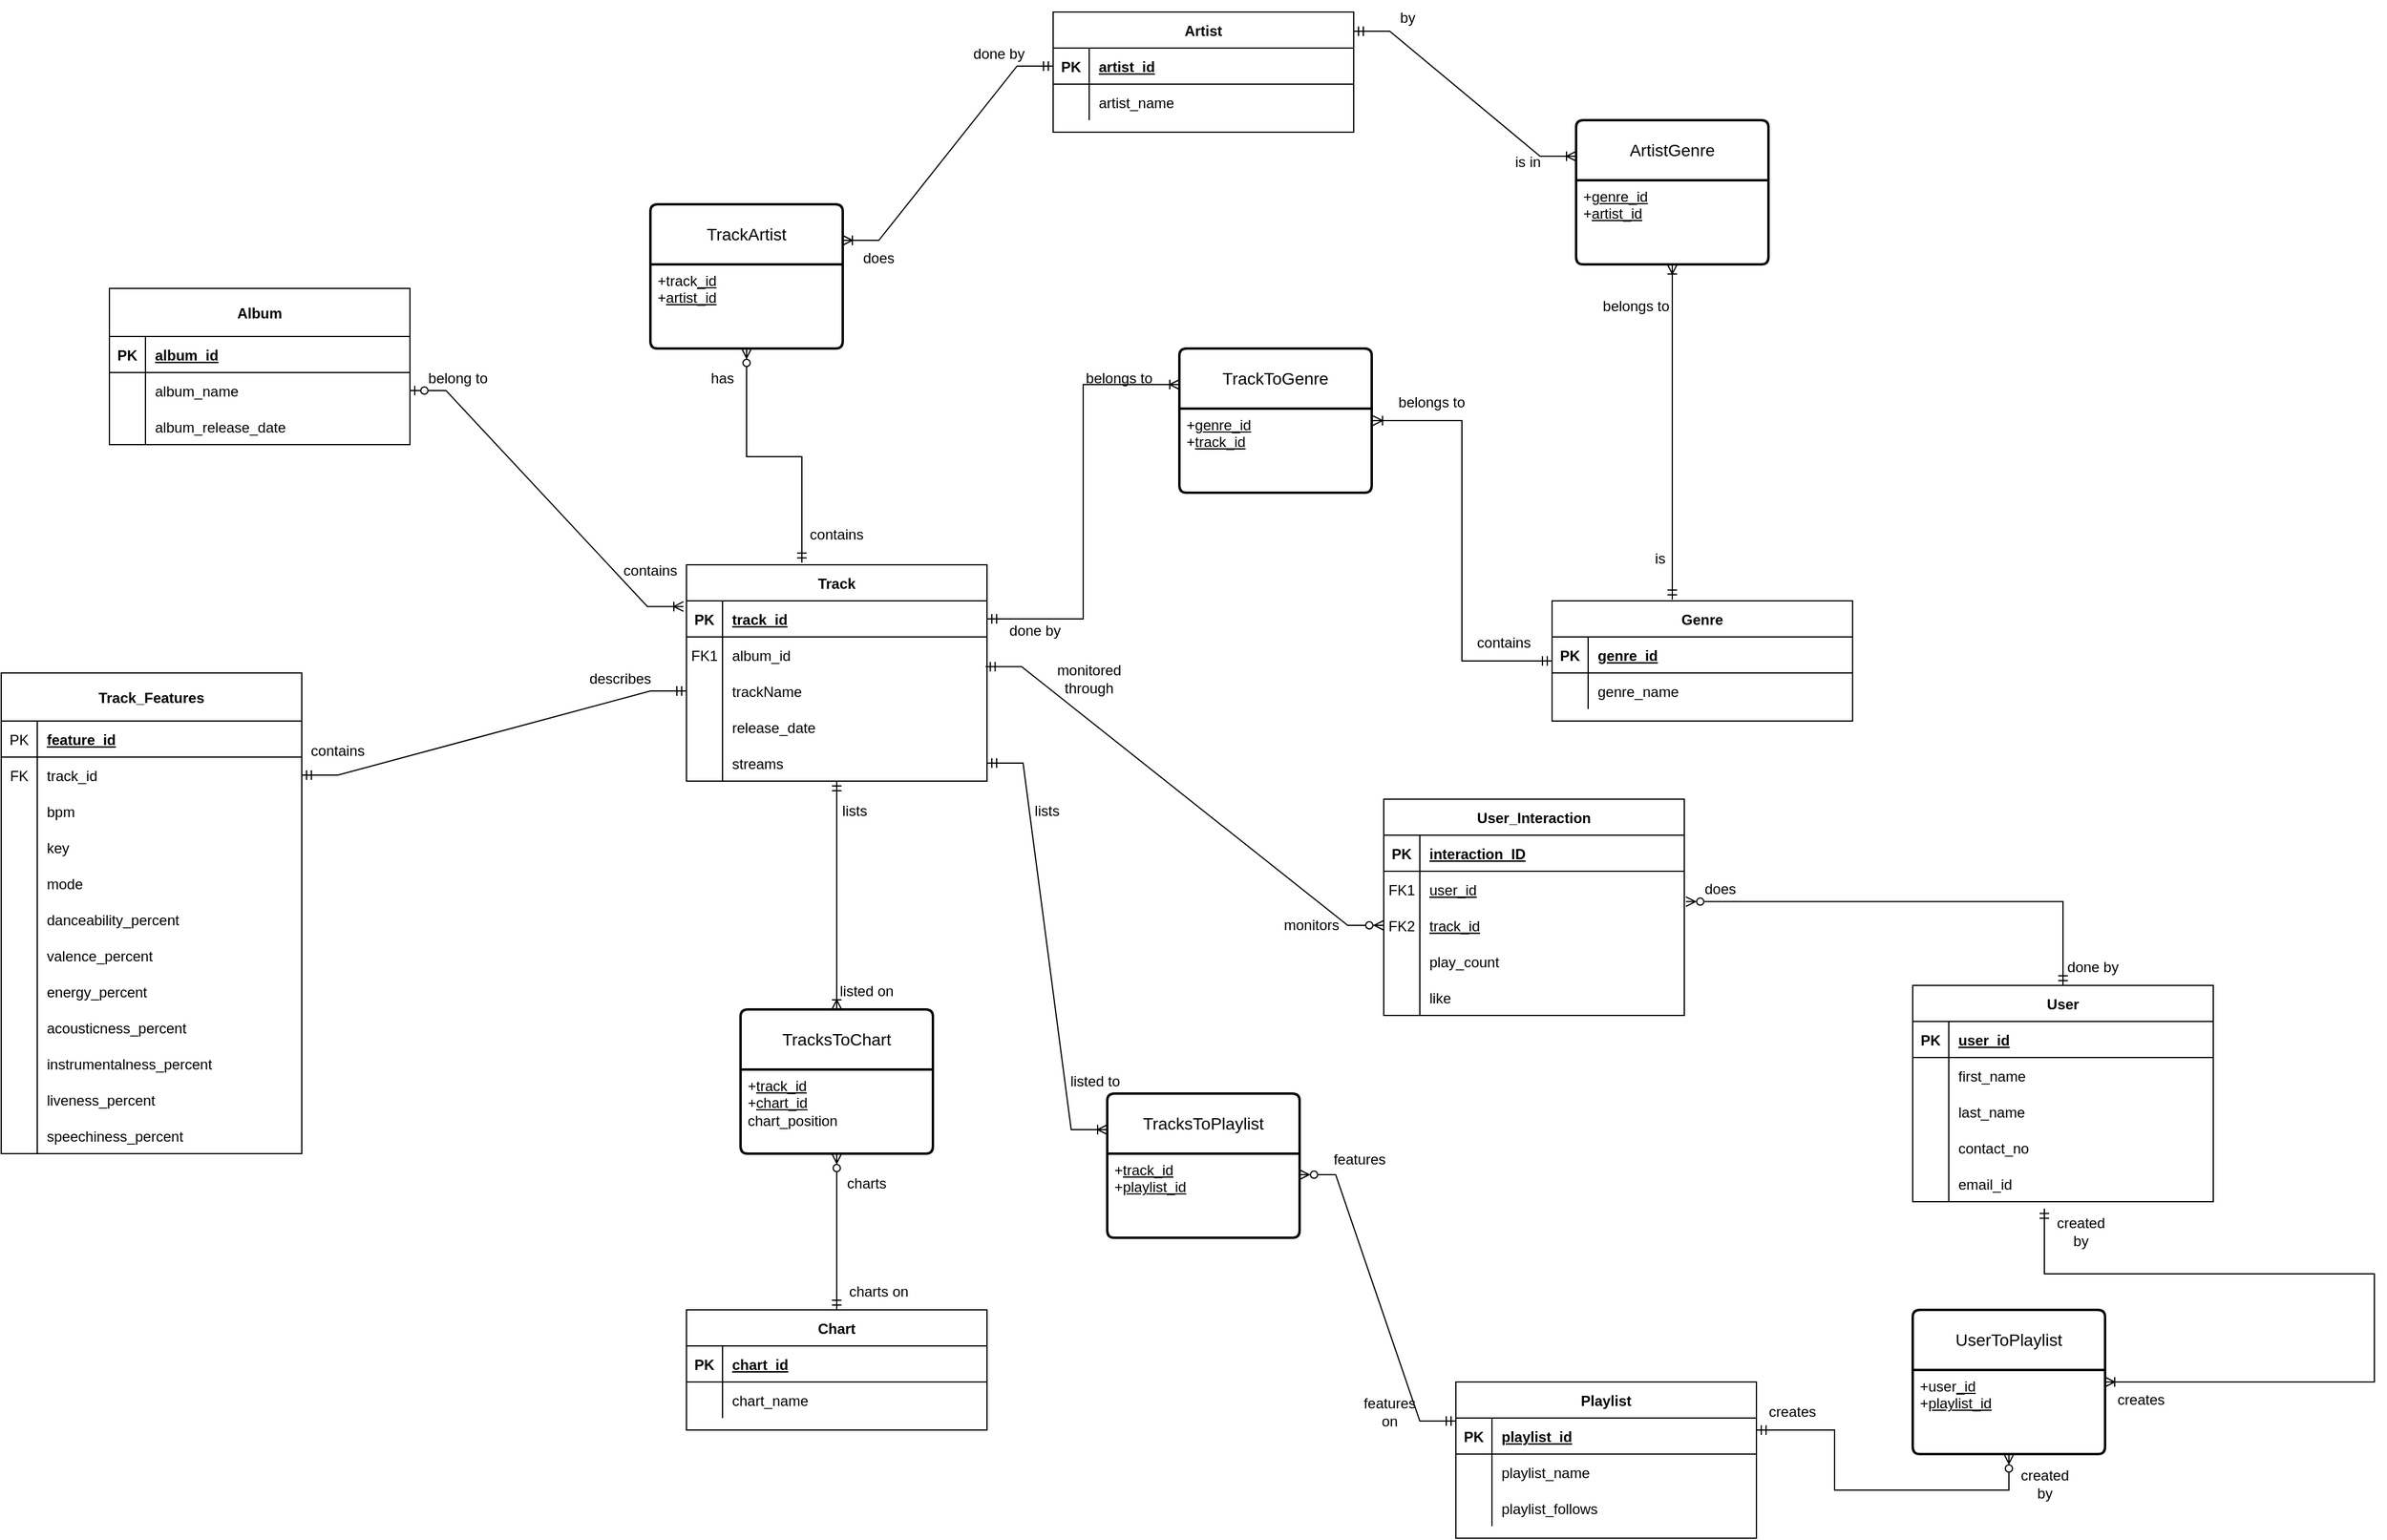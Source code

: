 <mxfile version="24.0.2" type="device">
  <diagram id="9mcw9mL9Vh6Q2EMT3pRJ" name="Page-1">
    <mxGraphModel dx="2835" dy="2468" grid="1" gridSize="10" guides="1" tooltips="1" connect="1" arrows="1" fold="1" page="1" pageScale="1" pageWidth="850" pageHeight="1100" math="0" shadow="0" extFonts="Permanent Marker^https://fonts.googleapis.com/css?family=Permanent+Marker">
      <root>
        <mxCell id="0" />
        <mxCell id="1" parent="0" />
        <mxCell id="C-vyLk0tnHw3VtMMgP7b-2" value="Artist" style="shape=table;startSize=30;container=1;collapsible=1;childLayout=tableLayout;fixedRows=1;rowLines=0;fontStyle=1;align=center;resizeLast=1;" parent="1" vertex="1">
          <mxGeometry x="705" y="-210" width="250" height="100" as="geometry" />
        </mxCell>
        <mxCell id="C-vyLk0tnHw3VtMMgP7b-3" value="" style="shape=partialRectangle;collapsible=0;dropTarget=0;pointerEvents=0;fillColor=none;points=[[0,0.5],[1,0.5]];portConstraint=eastwest;top=0;left=0;right=0;bottom=1;" parent="C-vyLk0tnHw3VtMMgP7b-2" vertex="1">
          <mxGeometry y="30" width="250" height="30" as="geometry" />
        </mxCell>
        <mxCell id="C-vyLk0tnHw3VtMMgP7b-4" value="PK" style="shape=partialRectangle;overflow=hidden;connectable=0;fillColor=none;top=0;left=0;bottom=0;right=0;fontStyle=1;" parent="C-vyLk0tnHw3VtMMgP7b-3" vertex="1">
          <mxGeometry width="30" height="30" as="geometry">
            <mxRectangle width="30" height="30" as="alternateBounds" />
          </mxGeometry>
        </mxCell>
        <mxCell id="C-vyLk0tnHw3VtMMgP7b-5" value="artist_id" style="shape=partialRectangle;overflow=hidden;connectable=0;fillColor=none;top=0;left=0;bottom=0;right=0;align=left;spacingLeft=6;fontStyle=5;" parent="C-vyLk0tnHw3VtMMgP7b-3" vertex="1">
          <mxGeometry x="30" width="220" height="30" as="geometry">
            <mxRectangle width="220" height="30" as="alternateBounds" />
          </mxGeometry>
        </mxCell>
        <mxCell id="C-vyLk0tnHw3VtMMgP7b-6" value="" style="shape=partialRectangle;collapsible=0;dropTarget=0;pointerEvents=0;fillColor=none;points=[[0,0.5],[1,0.5]];portConstraint=eastwest;top=0;left=0;right=0;bottom=0;" parent="C-vyLk0tnHw3VtMMgP7b-2" vertex="1">
          <mxGeometry y="60" width="250" height="30" as="geometry" />
        </mxCell>
        <mxCell id="C-vyLk0tnHw3VtMMgP7b-7" value="" style="shape=partialRectangle;overflow=hidden;connectable=0;fillColor=none;top=0;left=0;bottom=0;right=0;" parent="C-vyLk0tnHw3VtMMgP7b-6" vertex="1">
          <mxGeometry width="30" height="30" as="geometry">
            <mxRectangle width="30" height="30" as="alternateBounds" />
          </mxGeometry>
        </mxCell>
        <mxCell id="C-vyLk0tnHw3VtMMgP7b-8" value="artist_name" style="shape=partialRectangle;overflow=hidden;connectable=0;fillColor=none;top=0;left=0;bottom=0;right=0;align=left;spacingLeft=6;" parent="C-vyLk0tnHw3VtMMgP7b-6" vertex="1">
          <mxGeometry x="30" width="220" height="30" as="geometry">
            <mxRectangle width="220" height="30" as="alternateBounds" />
          </mxGeometry>
        </mxCell>
        <mxCell id="BWweyHfWiqxXMftRkLdr-57" style="edgeStyle=orthogonalEdgeStyle;rounded=0;orthogonalLoop=1;jettySize=auto;html=1;entryX=0.5;entryY=1;entryDx=0;entryDy=0;endArrow=ERzeroToMany;endFill=0;startArrow=ERmandOne;startFill=0;exitX=0.384;exitY=-0.01;exitDx=0;exitDy=0;exitPerimeter=0;" parent="1" source="C-vyLk0tnHw3VtMMgP7b-23" target="BWweyHfWiqxXMftRkLdr-2" edge="1">
          <mxGeometry relative="1" as="geometry" />
        </mxCell>
        <mxCell id="C-vyLk0tnHw3VtMMgP7b-13" value="Album" style="shape=table;startSize=40;container=1;collapsible=1;childLayout=tableLayout;fixedRows=1;rowLines=0;fontStyle=1;align=center;resizeLast=1;" parent="1" vertex="1">
          <mxGeometry x="-80" y="20" width="250" height="130" as="geometry" />
        </mxCell>
        <mxCell id="C-vyLk0tnHw3VtMMgP7b-14" value="" style="shape=partialRectangle;collapsible=0;dropTarget=0;pointerEvents=0;fillColor=none;points=[[0,0.5],[1,0.5]];portConstraint=eastwest;top=0;left=0;right=0;bottom=1;" parent="C-vyLk0tnHw3VtMMgP7b-13" vertex="1">
          <mxGeometry y="40" width="250" height="30" as="geometry" />
        </mxCell>
        <mxCell id="C-vyLk0tnHw3VtMMgP7b-15" value="PK" style="shape=partialRectangle;overflow=hidden;connectable=0;fillColor=none;top=0;left=0;bottom=0;right=0;fontStyle=1;" parent="C-vyLk0tnHw3VtMMgP7b-14" vertex="1">
          <mxGeometry width="30" height="30" as="geometry">
            <mxRectangle width="30" height="30" as="alternateBounds" />
          </mxGeometry>
        </mxCell>
        <mxCell id="C-vyLk0tnHw3VtMMgP7b-16" value="album_id" style="shape=partialRectangle;overflow=hidden;connectable=0;fillColor=none;top=0;left=0;bottom=0;right=0;align=left;spacingLeft=6;fontStyle=5;" parent="C-vyLk0tnHw3VtMMgP7b-14" vertex="1">
          <mxGeometry x="30" width="220" height="30" as="geometry">
            <mxRectangle width="220" height="30" as="alternateBounds" />
          </mxGeometry>
        </mxCell>
        <mxCell id="C-vyLk0tnHw3VtMMgP7b-17" value="" style="shape=partialRectangle;collapsible=0;dropTarget=0;pointerEvents=0;fillColor=none;points=[[0,0.5],[1,0.5]];portConstraint=eastwest;top=0;left=0;right=0;bottom=0;" parent="C-vyLk0tnHw3VtMMgP7b-13" vertex="1">
          <mxGeometry y="70" width="250" height="30" as="geometry" />
        </mxCell>
        <mxCell id="C-vyLk0tnHw3VtMMgP7b-18" value="" style="shape=partialRectangle;overflow=hidden;connectable=0;fillColor=none;top=0;left=0;bottom=0;right=0;" parent="C-vyLk0tnHw3VtMMgP7b-17" vertex="1">
          <mxGeometry width="30" height="30" as="geometry">
            <mxRectangle width="30" height="30" as="alternateBounds" />
          </mxGeometry>
        </mxCell>
        <mxCell id="C-vyLk0tnHw3VtMMgP7b-19" value="album_name" style="shape=partialRectangle;overflow=hidden;connectable=0;fillColor=none;top=0;left=0;bottom=0;right=0;align=left;spacingLeft=6;" parent="C-vyLk0tnHw3VtMMgP7b-17" vertex="1">
          <mxGeometry x="30" width="220" height="30" as="geometry">
            <mxRectangle width="220" height="30" as="alternateBounds" />
          </mxGeometry>
        </mxCell>
        <mxCell id="C-vyLk0tnHw3VtMMgP7b-20" value="" style="shape=partialRectangle;collapsible=0;dropTarget=0;pointerEvents=0;fillColor=none;points=[[0,0.5],[1,0.5]];portConstraint=eastwest;top=0;left=0;right=0;bottom=0;" parent="C-vyLk0tnHw3VtMMgP7b-13" vertex="1">
          <mxGeometry y="100" width="250" height="30" as="geometry" />
        </mxCell>
        <mxCell id="C-vyLk0tnHw3VtMMgP7b-21" value="" style="shape=partialRectangle;overflow=hidden;connectable=0;fillColor=none;top=0;left=0;bottom=0;right=0;" parent="C-vyLk0tnHw3VtMMgP7b-20" vertex="1">
          <mxGeometry width="30" height="30" as="geometry">
            <mxRectangle width="30" height="30" as="alternateBounds" />
          </mxGeometry>
        </mxCell>
        <mxCell id="C-vyLk0tnHw3VtMMgP7b-22" value="album_release_date" style="shape=partialRectangle;overflow=hidden;connectable=0;fillColor=none;top=0;left=0;bottom=0;right=0;align=left;spacingLeft=6;" parent="C-vyLk0tnHw3VtMMgP7b-20" vertex="1">
          <mxGeometry x="30" width="220" height="30" as="geometry">
            <mxRectangle width="220" height="30" as="alternateBounds" />
          </mxGeometry>
        </mxCell>
        <mxCell id="BWweyHfWiqxXMftRkLdr-16" style="edgeStyle=orthogonalEdgeStyle;rounded=0;orthogonalLoop=1;jettySize=auto;html=1;exitX=0.5;exitY=1;exitDx=0;exitDy=0;entryX=0.5;entryY=0;entryDx=0;entryDy=0;startArrow=ERmandOne;startFill=0;endArrow=ERoneToMany;endFill=0;" parent="1" source="C-vyLk0tnHw3VtMMgP7b-23" target="BWweyHfWiqxXMftRkLdr-14" edge="1">
          <mxGeometry relative="1" as="geometry" />
        </mxCell>
        <mxCell id="C-vyLk0tnHw3VtMMgP7b-23" value="Track" style="shape=table;startSize=30;container=1;collapsible=1;childLayout=tableLayout;fixedRows=1;rowLines=0;fontStyle=1;align=center;resizeLast=1;" parent="1" vertex="1">
          <mxGeometry x="400" y="250" width="250" height="180" as="geometry" />
        </mxCell>
        <mxCell id="C-vyLk0tnHw3VtMMgP7b-24" value="" style="shape=partialRectangle;collapsible=0;dropTarget=0;pointerEvents=0;fillColor=none;points=[[0,0.5],[1,0.5]];portConstraint=eastwest;top=0;left=0;right=0;bottom=1;" parent="C-vyLk0tnHw3VtMMgP7b-23" vertex="1">
          <mxGeometry y="30" width="250" height="30" as="geometry" />
        </mxCell>
        <mxCell id="C-vyLk0tnHw3VtMMgP7b-25" value="PK" style="shape=partialRectangle;overflow=hidden;connectable=0;fillColor=none;top=0;left=0;bottom=0;right=0;fontStyle=1;" parent="C-vyLk0tnHw3VtMMgP7b-24" vertex="1">
          <mxGeometry width="30" height="30" as="geometry">
            <mxRectangle width="30" height="30" as="alternateBounds" />
          </mxGeometry>
        </mxCell>
        <mxCell id="C-vyLk0tnHw3VtMMgP7b-26" value="track_id" style="shape=partialRectangle;overflow=hidden;connectable=0;fillColor=none;top=0;left=0;bottom=0;right=0;align=left;spacingLeft=6;fontStyle=5;" parent="C-vyLk0tnHw3VtMMgP7b-24" vertex="1">
          <mxGeometry x="30" width="220" height="30" as="geometry">
            <mxRectangle width="220" height="30" as="alternateBounds" />
          </mxGeometry>
        </mxCell>
        <mxCell id="W_3PhDKlgREjC8A0tR95-39" style="shape=partialRectangle;collapsible=0;dropTarget=0;pointerEvents=0;fillColor=none;points=[[0,0.5],[1,0.5]];portConstraint=eastwest;top=0;left=0;right=0;bottom=0;" parent="C-vyLk0tnHw3VtMMgP7b-23" vertex="1">
          <mxGeometry y="60" width="250" height="30" as="geometry" />
        </mxCell>
        <mxCell id="W_3PhDKlgREjC8A0tR95-40" value="FK1" style="shape=partialRectangle;overflow=hidden;connectable=0;fillColor=none;top=0;left=0;bottom=0;right=0;" parent="W_3PhDKlgREjC8A0tR95-39" vertex="1">
          <mxGeometry width="30" height="30" as="geometry">
            <mxRectangle width="30" height="30" as="alternateBounds" />
          </mxGeometry>
        </mxCell>
        <mxCell id="W_3PhDKlgREjC8A0tR95-41" value="album_id" style="shape=partialRectangle;overflow=hidden;connectable=0;fillColor=none;top=0;left=0;bottom=0;right=0;align=left;spacingLeft=6;" parent="W_3PhDKlgREjC8A0tR95-39" vertex="1">
          <mxGeometry x="30" width="220" height="30" as="geometry">
            <mxRectangle width="220" height="30" as="alternateBounds" />
          </mxGeometry>
        </mxCell>
        <mxCell id="C-vyLk0tnHw3VtMMgP7b-27" value="" style="shape=partialRectangle;collapsible=0;dropTarget=0;pointerEvents=0;fillColor=none;points=[[0,0.5],[1,0.5]];portConstraint=eastwest;top=0;left=0;right=0;bottom=0;" parent="C-vyLk0tnHw3VtMMgP7b-23" vertex="1">
          <mxGeometry y="90" width="250" height="30" as="geometry" />
        </mxCell>
        <mxCell id="C-vyLk0tnHw3VtMMgP7b-28" value="" style="shape=partialRectangle;overflow=hidden;connectable=0;fillColor=none;top=0;left=0;bottom=0;right=0;" parent="C-vyLk0tnHw3VtMMgP7b-27" vertex="1">
          <mxGeometry width="30" height="30" as="geometry">
            <mxRectangle width="30" height="30" as="alternateBounds" />
          </mxGeometry>
        </mxCell>
        <mxCell id="C-vyLk0tnHw3VtMMgP7b-29" value="trackName" style="shape=partialRectangle;overflow=hidden;connectable=0;fillColor=none;top=0;left=0;bottom=0;right=0;align=left;spacingLeft=6;" parent="C-vyLk0tnHw3VtMMgP7b-27" vertex="1">
          <mxGeometry x="30" width="220" height="30" as="geometry">
            <mxRectangle width="220" height="30" as="alternateBounds" />
          </mxGeometry>
        </mxCell>
        <mxCell id="CjtTaXWii0RU9FjVBaqy-1" style="shape=partialRectangle;collapsible=0;dropTarget=0;pointerEvents=0;fillColor=none;points=[[0,0.5],[1,0.5]];portConstraint=eastwest;top=0;left=0;right=0;bottom=0;" parent="C-vyLk0tnHw3VtMMgP7b-23" vertex="1">
          <mxGeometry y="120" width="250" height="30" as="geometry" />
        </mxCell>
        <mxCell id="CjtTaXWii0RU9FjVBaqy-2" style="shape=partialRectangle;overflow=hidden;connectable=0;fillColor=none;top=0;left=0;bottom=0;right=0;" parent="CjtTaXWii0RU9FjVBaqy-1" vertex="1">
          <mxGeometry width="30" height="30" as="geometry">
            <mxRectangle width="30" height="30" as="alternateBounds" />
          </mxGeometry>
        </mxCell>
        <mxCell id="CjtTaXWii0RU9FjVBaqy-3" value="release_date" style="shape=partialRectangle;overflow=hidden;connectable=0;fillColor=none;top=0;left=0;bottom=0;right=0;align=left;spacingLeft=6;" parent="CjtTaXWii0RU9FjVBaqy-1" vertex="1">
          <mxGeometry x="30" width="220" height="30" as="geometry">
            <mxRectangle width="220" height="30" as="alternateBounds" />
          </mxGeometry>
        </mxCell>
        <mxCell id="CjtTaXWii0RU9FjVBaqy-5" style="shape=partialRectangle;collapsible=0;dropTarget=0;pointerEvents=0;fillColor=none;points=[[0,0.5],[1,0.5]];portConstraint=eastwest;top=0;left=0;right=0;bottom=0;" parent="C-vyLk0tnHw3VtMMgP7b-23" vertex="1">
          <mxGeometry y="150" width="250" height="30" as="geometry" />
        </mxCell>
        <mxCell id="CjtTaXWii0RU9FjVBaqy-6" style="shape=partialRectangle;overflow=hidden;connectable=0;fillColor=none;top=0;left=0;bottom=0;right=0;" parent="CjtTaXWii0RU9FjVBaqy-5" vertex="1">
          <mxGeometry width="30" height="30" as="geometry">
            <mxRectangle width="30" height="30" as="alternateBounds" />
          </mxGeometry>
        </mxCell>
        <mxCell id="CjtTaXWii0RU9FjVBaqy-7" value="streams" style="shape=partialRectangle;overflow=hidden;connectable=0;fillColor=none;top=0;left=0;bottom=0;right=0;align=left;spacingLeft=6;" parent="CjtTaXWii0RU9FjVBaqy-5" vertex="1">
          <mxGeometry x="30" width="220" height="30" as="geometry">
            <mxRectangle width="220" height="30" as="alternateBounds" />
          </mxGeometry>
        </mxCell>
        <mxCell id="CjtTaXWii0RU9FjVBaqy-48" value="Playlist" style="shape=table;startSize=30;container=1;collapsible=1;childLayout=tableLayout;fixedRows=1;rowLines=0;fontStyle=1;align=center;resizeLast=1;" parent="1" vertex="1">
          <mxGeometry x="1040" y="930" width="250" height="130" as="geometry" />
        </mxCell>
        <mxCell id="CjtTaXWii0RU9FjVBaqy-49" value="" style="shape=partialRectangle;collapsible=0;dropTarget=0;pointerEvents=0;fillColor=none;points=[[0,0.5],[1,0.5]];portConstraint=eastwest;top=0;left=0;right=0;bottom=1;" parent="CjtTaXWii0RU9FjVBaqy-48" vertex="1">
          <mxGeometry y="30" width="250" height="30" as="geometry" />
        </mxCell>
        <mxCell id="CjtTaXWii0RU9FjVBaqy-50" value="PK" style="shape=partialRectangle;overflow=hidden;connectable=0;fillColor=none;top=0;left=0;bottom=0;right=0;fontStyle=1;" parent="CjtTaXWii0RU9FjVBaqy-49" vertex="1">
          <mxGeometry width="30" height="30" as="geometry">
            <mxRectangle width="30" height="30" as="alternateBounds" />
          </mxGeometry>
        </mxCell>
        <mxCell id="CjtTaXWii0RU9FjVBaqy-51" value="playlist_id" style="shape=partialRectangle;overflow=hidden;connectable=0;fillColor=none;top=0;left=0;bottom=0;right=0;align=left;spacingLeft=6;fontStyle=5;" parent="CjtTaXWii0RU9FjVBaqy-49" vertex="1">
          <mxGeometry x="30" width="220" height="30" as="geometry">
            <mxRectangle width="220" height="30" as="alternateBounds" />
          </mxGeometry>
        </mxCell>
        <mxCell id="CjtTaXWii0RU9FjVBaqy-52" value="" style="shape=partialRectangle;collapsible=0;dropTarget=0;pointerEvents=0;fillColor=none;points=[[0,0.5],[1,0.5]];portConstraint=eastwest;top=0;left=0;right=0;bottom=0;" parent="CjtTaXWii0RU9FjVBaqy-48" vertex="1">
          <mxGeometry y="60" width="250" height="30" as="geometry" />
        </mxCell>
        <mxCell id="CjtTaXWii0RU9FjVBaqy-53" value="" style="shape=partialRectangle;overflow=hidden;connectable=0;fillColor=none;top=0;left=0;bottom=0;right=0;" parent="CjtTaXWii0RU9FjVBaqy-52" vertex="1">
          <mxGeometry width="30" height="30" as="geometry">
            <mxRectangle width="30" height="30" as="alternateBounds" />
          </mxGeometry>
        </mxCell>
        <mxCell id="CjtTaXWii0RU9FjVBaqy-54" value="playlist_name" style="shape=partialRectangle;overflow=hidden;connectable=0;fillColor=none;top=0;left=0;bottom=0;right=0;align=left;spacingLeft=6;" parent="CjtTaXWii0RU9FjVBaqy-52" vertex="1">
          <mxGeometry x="30" width="220" height="30" as="geometry">
            <mxRectangle width="220" height="30" as="alternateBounds" />
          </mxGeometry>
        </mxCell>
        <mxCell id="oVAbeZZ9by3tZHsLv-K5-55" value="" style="shape=partialRectangle;collapsible=0;dropTarget=0;pointerEvents=0;fillColor=none;points=[[0,0.5],[1,0.5]];portConstraint=eastwest;top=0;left=0;right=0;bottom=0;" parent="CjtTaXWii0RU9FjVBaqy-48" vertex="1">
          <mxGeometry y="90" width="250" height="30" as="geometry" />
        </mxCell>
        <mxCell id="oVAbeZZ9by3tZHsLv-K5-56" value="" style="shape=partialRectangle;overflow=hidden;connectable=0;fillColor=none;top=0;left=0;bottom=0;right=0;" parent="oVAbeZZ9by3tZHsLv-K5-55" vertex="1">
          <mxGeometry width="30" height="30" as="geometry">
            <mxRectangle width="30" height="30" as="alternateBounds" />
          </mxGeometry>
        </mxCell>
        <mxCell id="oVAbeZZ9by3tZHsLv-K5-57" value="playlist_follows" style="shape=partialRectangle;overflow=hidden;connectable=0;fillColor=none;top=0;left=0;bottom=0;right=0;align=left;spacingLeft=6;" parent="oVAbeZZ9by3tZHsLv-K5-55" vertex="1">
          <mxGeometry x="30" width="220" height="30" as="geometry">
            <mxRectangle width="220" height="30" as="alternateBounds" />
          </mxGeometry>
        </mxCell>
        <mxCell id="CjtTaXWii0RU9FjVBaqy-61" value="Chart" style="shape=table;startSize=30;container=1;collapsible=1;childLayout=tableLayout;fixedRows=1;rowLines=0;fontStyle=1;align=center;resizeLast=1;flipH=1;" parent="1" vertex="1">
          <mxGeometry x="400" y="870" width="250" height="100" as="geometry" />
        </mxCell>
        <mxCell id="CjtTaXWii0RU9FjVBaqy-62" value="" style="shape=partialRectangle;collapsible=0;dropTarget=0;pointerEvents=0;fillColor=none;points=[[0,0.5],[1,0.5]];portConstraint=eastwest;top=0;left=0;right=0;bottom=1;" parent="CjtTaXWii0RU9FjVBaqy-61" vertex="1">
          <mxGeometry y="30" width="250" height="30" as="geometry" />
        </mxCell>
        <mxCell id="CjtTaXWii0RU9FjVBaqy-63" value="PK" style="shape=partialRectangle;overflow=hidden;connectable=0;fillColor=none;top=0;left=0;bottom=0;right=0;fontStyle=1;" parent="CjtTaXWii0RU9FjVBaqy-62" vertex="1">
          <mxGeometry width="30" height="30" as="geometry">
            <mxRectangle width="30" height="30" as="alternateBounds" />
          </mxGeometry>
        </mxCell>
        <mxCell id="CjtTaXWii0RU9FjVBaqy-64" value="chart_id" style="shape=partialRectangle;overflow=hidden;connectable=0;fillColor=none;top=0;left=0;bottom=0;right=0;align=left;spacingLeft=6;fontStyle=5;" parent="CjtTaXWii0RU9FjVBaqy-62" vertex="1">
          <mxGeometry x="30" width="220" height="30" as="geometry">
            <mxRectangle width="220" height="30" as="alternateBounds" />
          </mxGeometry>
        </mxCell>
        <mxCell id="CjtTaXWii0RU9FjVBaqy-65" value="" style="shape=partialRectangle;collapsible=0;dropTarget=0;pointerEvents=0;fillColor=none;points=[[0,0.5],[1,0.5]];portConstraint=eastwest;top=0;left=0;right=0;bottom=0;" parent="CjtTaXWii0RU9FjVBaqy-61" vertex="1">
          <mxGeometry y="60" width="250" height="30" as="geometry" />
        </mxCell>
        <mxCell id="CjtTaXWii0RU9FjVBaqy-66" value="" style="shape=partialRectangle;overflow=hidden;connectable=0;fillColor=none;top=0;left=0;bottom=0;right=0;" parent="CjtTaXWii0RU9FjVBaqy-65" vertex="1">
          <mxGeometry width="30" height="30" as="geometry">
            <mxRectangle width="30" height="30" as="alternateBounds" />
          </mxGeometry>
        </mxCell>
        <mxCell id="CjtTaXWii0RU9FjVBaqy-67" value="chart_name" style="shape=partialRectangle;overflow=hidden;connectable=0;fillColor=none;top=0;left=0;bottom=0;right=0;align=left;spacingLeft=6;" parent="CjtTaXWii0RU9FjVBaqy-65" vertex="1">
          <mxGeometry x="30" width="220" height="30" as="geometry">
            <mxRectangle width="220" height="30" as="alternateBounds" />
          </mxGeometry>
        </mxCell>
        <mxCell id="W_3PhDKlgREjC8A0tR95-1" value="Track_Features" style="shape=table;startSize=40;container=1;collapsible=1;childLayout=tableLayout;fixedRows=1;rowLines=0;fontStyle=1;align=center;resizeLast=1;" parent="1" vertex="1">
          <mxGeometry x="-170" y="340" width="250" height="400" as="geometry" />
        </mxCell>
        <mxCell id="W_3PhDKlgREjC8A0tR95-2" value="" style="shape=partialRectangle;collapsible=0;dropTarget=0;pointerEvents=0;fillColor=none;points=[[0,0.5],[1,0.5]];portConstraint=eastwest;top=0;left=0;right=0;bottom=1;" parent="W_3PhDKlgREjC8A0tR95-1" vertex="1">
          <mxGeometry y="40" width="250" height="30" as="geometry" />
        </mxCell>
        <mxCell id="W_3PhDKlgREjC8A0tR95-3" value="PK" style="shape=partialRectangle;overflow=hidden;connectable=0;fillColor=none;top=0;left=0;bottom=0;right=0;fontStyle=0;" parent="W_3PhDKlgREjC8A0tR95-2" vertex="1">
          <mxGeometry width="30" height="30" as="geometry">
            <mxRectangle width="30" height="30" as="alternateBounds" />
          </mxGeometry>
        </mxCell>
        <mxCell id="W_3PhDKlgREjC8A0tR95-4" value="feature_id" style="shape=partialRectangle;overflow=hidden;connectable=0;fillColor=none;top=0;left=0;bottom=0;right=0;align=left;spacingLeft=6;fontStyle=5;" parent="W_3PhDKlgREjC8A0tR95-2" vertex="1">
          <mxGeometry x="30" width="220" height="30" as="geometry">
            <mxRectangle width="220" height="30" as="alternateBounds" />
          </mxGeometry>
        </mxCell>
        <mxCell id="BWweyHfWiqxXMftRkLdr-58" style="shape=partialRectangle;collapsible=0;dropTarget=0;pointerEvents=0;fillColor=none;points=[[0,0.5],[1,0.5]];portConstraint=eastwest;top=0;left=0;right=0;bottom=0;" parent="W_3PhDKlgREjC8A0tR95-1" vertex="1">
          <mxGeometry y="70" width="250" height="30" as="geometry" />
        </mxCell>
        <mxCell id="BWweyHfWiqxXMftRkLdr-59" value="FK" style="shape=partialRectangle;overflow=hidden;connectable=0;fillColor=none;top=0;left=0;bottom=0;right=0;" parent="BWweyHfWiqxXMftRkLdr-58" vertex="1">
          <mxGeometry width="30" height="30" as="geometry">
            <mxRectangle width="30" height="30" as="alternateBounds" />
          </mxGeometry>
        </mxCell>
        <mxCell id="BWweyHfWiqxXMftRkLdr-60" value="track_id" style="shape=partialRectangle;overflow=hidden;connectable=0;fillColor=none;top=0;left=0;bottom=0;right=0;align=left;spacingLeft=6;" parent="BWweyHfWiqxXMftRkLdr-58" vertex="1">
          <mxGeometry x="30" width="220" height="30" as="geometry">
            <mxRectangle width="220" height="30" as="alternateBounds" />
          </mxGeometry>
        </mxCell>
        <mxCell id="W_3PhDKlgREjC8A0tR95-5" value="" style="shape=partialRectangle;collapsible=0;dropTarget=0;pointerEvents=0;fillColor=none;points=[[0,0.5],[1,0.5]];portConstraint=eastwest;top=0;left=0;right=0;bottom=0;" parent="W_3PhDKlgREjC8A0tR95-1" vertex="1">
          <mxGeometry y="100" width="250" height="30" as="geometry" />
        </mxCell>
        <mxCell id="W_3PhDKlgREjC8A0tR95-6" value="" style="shape=partialRectangle;overflow=hidden;connectable=0;fillColor=none;top=0;left=0;bottom=0;right=0;" parent="W_3PhDKlgREjC8A0tR95-5" vertex="1">
          <mxGeometry width="30" height="30" as="geometry">
            <mxRectangle width="30" height="30" as="alternateBounds" />
          </mxGeometry>
        </mxCell>
        <mxCell id="W_3PhDKlgREjC8A0tR95-7" value="bpm" style="shape=partialRectangle;overflow=hidden;connectable=0;fillColor=none;top=0;left=0;bottom=0;right=0;align=left;spacingLeft=6;" parent="W_3PhDKlgREjC8A0tR95-5" vertex="1">
          <mxGeometry x="30" width="220" height="30" as="geometry">
            <mxRectangle width="220" height="30" as="alternateBounds" />
          </mxGeometry>
        </mxCell>
        <mxCell id="W_3PhDKlgREjC8A0tR95-8" style="shape=partialRectangle;collapsible=0;dropTarget=0;pointerEvents=0;fillColor=none;points=[[0,0.5],[1,0.5]];portConstraint=eastwest;top=0;left=0;right=0;bottom=0;" parent="W_3PhDKlgREjC8A0tR95-1" vertex="1">
          <mxGeometry y="130" width="250" height="30" as="geometry" />
        </mxCell>
        <mxCell id="W_3PhDKlgREjC8A0tR95-9" style="shape=partialRectangle;overflow=hidden;connectable=0;fillColor=none;top=0;left=0;bottom=0;right=0;" parent="W_3PhDKlgREjC8A0tR95-8" vertex="1">
          <mxGeometry width="30" height="30" as="geometry">
            <mxRectangle width="30" height="30" as="alternateBounds" />
          </mxGeometry>
        </mxCell>
        <mxCell id="W_3PhDKlgREjC8A0tR95-10" value="key" style="shape=partialRectangle;overflow=hidden;connectable=0;fillColor=none;top=0;left=0;bottom=0;right=0;align=left;spacingLeft=6;" parent="W_3PhDKlgREjC8A0tR95-8" vertex="1">
          <mxGeometry x="30" width="220" height="30" as="geometry">
            <mxRectangle width="220" height="30" as="alternateBounds" />
          </mxGeometry>
        </mxCell>
        <mxCell id="W_3PhDKlgREjC8A0tR95-11" style="shape=partialRectangle;collapsible=0;dropTarget=0;pointerEvents=0;fillColor=none;points=[[0,0.5],[1,0.5]];portConstraint=eastwest;top=0;left=0;right=0;bottom=0;" parent="W_3PhDKlgREjC8A0tR95-1" vertex="1">
          <mxGeometry y="160" width="250" height="30" as="geometry" />
        </mxCell>
        <mxCell id="W_3PhDKlgREjC8A0tR95-12" style="shape=partialRectangle;overflow=hidden;connectable=0;fillColor=none;top=0;left=0;bottom=0;right=0;" parent="W_3PhDKlgREjC8A0tR95-11" vertex="1">
          <mxGeometry width="30" height="30" as="geometry">
            <mxRectangle width="30" height="30" as="alternateBounds" />
          </mxGeometry>
        </mxCell>
        <mxCell id="W_3PhDKlgREjC8A0tR95-13" value="mode" style="shape=partialRectangle;overflow=hidden;connectable=0;fillColor=none;top=0;left=0;bottom=0;right=0;align=left;spacingLeft=6;" parent="W_3PhDKlgREjC8A0tR95-11" vertex="1">
          <mxGeometry x="30" width="220" height="30" as="geometry">
            <mxRectangle width="220" height="30" as="alternateBounds" />
          </mxGeometry>
        </mxCell>
        <mxCell id="W_3PhDKlgREjC8A0tR95-14" style="shape=partialRectangle;collapsible=0;dropTarget=0;pointerEvents=0;fillColor=none;points=[[0,0.5],[1,0.5]];portConstraint=eastwest;top=0;left=0;right=0;bottom=0;" parent="W_3PhDKlgREjC8A0tR95-1" vertex="1">
          <mxGeometry y="190" width="250" height="30" as="geometry" />
        </mxCell>
        <mxCell id="W_3PhDKlgREjC8A0tR95-15" style="shape=partialRectangle;overflow=hidden;connectable=0;fillColor=none;top=0;left=0;bottom=0;right=0;" parent="W_3PhDKlgREjC8A0tR95-14" vertex="1">
          <mxGeometry width="30" height="30" as="geometry">
            <mxRectangle width="30" height="30" as="alternateBounds" />
          </mxGeometry>
        </mxCell>
        <mxCell id="W_3PhDKlgREjC8A0tR95-16" value="danceability_percent" style="shape=partialRectangle;overflow=hidden;connectable=0;fillColor=none;top=0;left=0;bottom=0;right=0;align=left;spacingLeft=6;" parent="W_3PhDKlgREjC8A0tR95-14" vertex="1">
          <mxGeometry x="30" width="220" height="30" as="geometry">
            <mxRectangle width="220" height="30" as="alternateBounds" />
          </mxGeometry>
        </mxCell>
        <mxCell id="W_3PhDKlgREjC8A0tR95-17" style="shape=partialRectangle;collapsible=0;dropTarget=0;pointerEvents=0;fillColor=none;points=[[0,0.5],[1,0.5]];portConstraint=eastwest;top=0;left=0;right=0;bottom=0;" parent="W_3PhDKlgREjC8A0tR95-1" vertex="1">
          <mxGeometry y="220" width="250" height="30" as="geometry" />
        </mxCell>
        <mxCell id="W_3PhDKlgREjC8A0tR95-18" style="shape=partialRectangle;overflow=hidden;connectable=0;fillColor=none;top=0;left=0;bottom=0;right=0;" parent="W_3PhDKlgREjC8A0tR95-17" vertex="1">
          <mxGeometry width="30" height="30" as="geometry">
            <mxRectangle width="30" height="30" as="alternateBounds" />
          </mxGeometry>
        </mxCell>
        <mxCell id="W_3PhDKlgREjC8A0tR95-19" value="valence_percent" style="shape=partialRectangle;overflow=hidden;connectable=0;fillColor=none;top=0;left=0;bottom=0;right=0;align=left;spacingLeft=6;" parent="W_3PhDKlgREjC8A0tR95-17" vertex="1">
          <mxGeometry x="30" width="220" height="30" as="geometry">
            <mxRectangle width="220" height="30" as="alternateBounds" />
          </mxGeometry>
        </mxCell>
        <mxCell id="W_3PhDKlgREjC8A0tR95-20" style="shape=partialRectangle;collapsible=0;dropTarget=0;pointerEvents=0;fillColor=none;points=[[0,0.5],[1,0.5]];portConstraint=eastwest;top=0;left=0;right=0;bottom=0;" parent="W_3PhDKlgREjC8A0tR95-1" vertex="1">
          <mxGeometry y="250" width="250" height="30" as="geometry" />
        </mxCell>
        <mxCell id="W_3PhDKlgREjC8A0tR95-21" style="shape=partialRectangle;overflow=hidden;connectable=0;fillColor=none;top=0;left=0;bottom=0;right=0;" parent="W_3PhDKlgREjC8A0tR95-20" vertex="1">
          <mxGeometry width="30" height="30" as="geometry">
            <mxRectangle width="30" height="30" as="alternateBounds" />
          </mxGeometry>
        </mxCell>
        <mxCell id="W_3PhDKlgREjC8A0tR95-22" value="energy_percent" style="shape=partialRectangle;overflow=hidden;connectable=0;fillColor=none;top=0;left=0;bottom=0;right=0;align=left;spacingLeft=6;" parent="W_3PhDKlgREjC8A0tR95-20" vertex="1">
          <mxGeometry x="30" width="220" height="30" as="geometry">
            <mxRectangle width="220" height="30" as="alternateBounds" />
          </mxGeometry>
        </mxCell>
        <mxCell id="W_3PhDKlgREjC8A0tR95-23" style="shape=partialRectangle;collapsible=0;dropTarget=0;pointerEvents=0;fillColor=none;points=[[0,0.5],[1,0.5]];portConstraint=eastwest;top=0;left=0;right=0;bottom=0;" parent="W_3PhDKlgREjC8A0tR95-1" vertex="1">
          <mxGeometry y="280" width="250" height="30" as="geometry" />
        </mxCell>
        <mxCell id="W_3PhDKlgREjC8A0tR95-24" style="shape=partialRectangle;overflow=hidden;connectable=0;fillColor=none;top=0;left=0;bottom=0;right=0;" parent="W_3PhDKlgREjC8A0tR95-23" vertex="1">
          <mxGeometry width="30" height="30" as="geometry">
            <mxRectangle width="30" height="30" as="alternateBounds" />
          </mxGeometry>
        </mxCell>
        <mxCell id="W_3PhDKlgREjC8A0tR95-25" value="acousticness_percent" style="shape=partialRectangle;overflow=hidden;connectable=0;fillColor=none;top=0;left=0;bottom=0;right=0;align=left;spacingLeft=6;" parent="W_3PhDKlgREjC8A0tR95-23" vertex="1">
          <mxGeometry x="30" width="220" height="30" as="geometry">
            <mxRectangle width="220" height="30" as="alternateBounds" />
          </mxGeometry>
        </mxCell>
        <mxCell id="W_3PhDKlgREjC8A0tR95-26" style="shape=partialRectangle;collapsible=0;dropTarget=0;pointerEvents=0;fillColor=none;points=[[0,0.5],[1,0.5]];portConstraint=eastwest;top=0;left=0;right=0;bottom=0;" parent="W_3PhDKlgREjC8A0tR95-1" vertex="1">
          <mxGeometry y="310" width="250" height="30" as="geometry" />
        </mxCell>
        <mxCell id="W_3PhDKlgREjC8A0tR95-27" style="shape=partialRectangle;overflow=hidden;connectable=0;fillColor=none;top=0;left=0;bottom=0;right=0;" parent="W_3PhDKlgREjC8A0tR95-26" vertex="1">
          <mxGeometry width="30" height="30" as="geometry">
            <mxRectangle width="30" height="30" as="alternateBounds" />
          </mxGeometry>
        </mxCell>
        <mxCell id="W_3PhDKlgREjC8A0tR95-28" value="instrumentalness_percent" style="shape=partialRectangle;overflow=hidden;connectable=0;fillColor=none;top=0;left=0;bottom=0;right=0;align=left;spacingLeft=6;" parent="W_3PhDKlgREjC8A0tR95-26" vertex="1">
          <mxGeometry x="30" width="220" height="30" as="geometry">
            <mxRectangle width="220" height="30" as="alternateBounds" />
          </mxGeometry>
        </mxCell>
        <mxCell id="W_3PhDKlgREjC8A0tR95-29" style="shape=partialRectangle;collapsible=0;dropTarget=0;pointerEvents=0;fillColor=none;points=[[0,0.5],[1,0.5]];portConstraint=eastwest;top=0;left=0;right=0;bottom=0;" parent="W_3PhDKlgREjC8A0tR95-1" vertex="1">
          <mxGeometry y="340" width="250" height="30" as="geometry" />
        </mxCell>
        <mxCell id="W_3PhDKlgREjC8A0tR95-30" style="shape=partialRectangle;overflow=hidden;connectable=0;fillColor=none;top=0;left=0;bottom=0;right=0;" parent="W_3PhDKlgREjC8A0tR95-29" vertex="1">
          <mxGeometry width="30" height="30" as="geometry">
            <mxRectangle width="30" height="30" as="alternateBounds" />
          </mxGeometry>
        </mxCell>
        <mxCell id="W_3PhDKlgREjC8A0tR95-31" value="liveness_percent" style="shape=partialRectangle;overflow=hidden;connectable=0;fillColor=none;top=0;left=0;bottom=0;right=0;align=left;spacingLeft=6;" parent="W_3PhDKlgREjC8A0tR95-29" vertex="1">
          <mxGeometry x="30" width="220" height="30" as="geometry">
            <mxRectangle width="220" height="30" as="alternateBounds" />
          </mxGeometry>
        </mxCell>
        <mxCell id="W_3PhDKlgREjC8A0tR95-32" style="shape=partialRectangle;collapsible=0;dropTarget=0;pointerEvents=0;fillColor=none;points=[[0,0.5],[1,0.5]];portConstraint=eastwest;top=0;left=0;right=0;bottom=0;" parent="W_3PhDKlgREjC8A0tR95-1" vertex="1">
          <mxGeometry y="370" width="250" height="30" as="geometry" />
        </mxCell>
        <mxCell id="W_3PhDKlgREjC8A0tR95-33" style="shape=partialRectangle;overflow=hidden;connectable=0;fillColor=none;top=0;left=0;bottom=0;right=0;" parent="W_3PhDKlgREjC8A0tR95-32" vertex="1">
          <mxGeometry width="30" height="30" as="geometry">
            <mxRectangle width="30" height="30" as="alternateBounds" />
          </mxGeometry>
        </mxCell>
        <mxCell id="W_3PhDKlgREjC8A0tR95-34" value="speechiness_percent" style="shape=partialRectangle;overflow=hidden;connectable=0;fillColor=none;top=0;left=0;bottom=0;right=0;align=left;spacingLeft=6;" parent="W_3PhDKlgREjC8A0tR95-32" vertex="1">
          <mxGeometry x="30" width="220" height="30" as="geometry">
            <mxRectangle width="220" height="30" as="alternateBounds" />
          </mxGeometry>
        </mxCell>
        <mxCell id="W_3PhDKlgREjC8A0tR95-43" value="" style="edgeStyle=entityRelationEdgeStyle;fontSize=12;html=1;endArrow=ERoneToMany;startArrow=ERzeroToOne;rounded=0;entryX=-0.01;entryY=0.157;entryDx=0;entryDy=0;entryPerimeter=0;exitX=1;exitY=0.5;exitDx=0;exitDy=0;startFill=0;" parent="1" source="C-vyLk0tnHw3VtMMgP7b-17" target="C-vyLk0tnHw3VtMMgP7b-24" edge="1">
          <mxGeometry width="100" height="100" relative="1" as="geometry">
            <mxPoint x="250" y="90" as="sourcePoint" />
            <mxPoint x="260" y="340" as="targetPoint" />
          </mxGeometry>
        </mxCell>
        <mxCell id="W_3PhDKlgREjC8A0tR95-48" value="" style="edgeStyle=entityRelationEdgeStyle;fontSize=12;html=1;endArrow=ERmandOne;startArrow=ERmandOne;rounded=0;exitX=1;exitY=0.5;exitDx=0;exitDy=0;entryX=0;entryY=0.5;entryDx=0;entryDy=0;" parent="1" source="BWweyHfWiqxXMftRkLdr-58" target="C-vyLk0tnHw3VtMMgP7b-27" edge="1">
          <mxGeometry width="100" height="100" relative="1" as="geometry">
            <mxPoint x="280" y="410" as="sourcePoint" />
            <mxPoint x="400" y="300" as="targetPoint" />
          </mxGeometry>
        </mxCell>
        <mxCell id="BTDfA38sHnQrg08U4LZq-2" value="Genre" style="shape=table;startSize=30;container=1;collapsible=1;childLayout=tableLayout;fixedRows=1;rowLines=0;fontStyle=1;align=center;resizeLast=1;" parent="1" vertex="1">
          <mxGeometry x="1120" y="280" width="250" height="100" as="geometry" />
        </mxCell>
        <mxCell id="BTDfA38sHnQrg08U4LZq-3" value="" style="shape=partialRectangle;collapsible=0;dropTarget=0;pointerEvents=0;fillColor=none;points=[[0,0.5],[1,0.5]];portConstraint=eastwest;top=0;left=0;right=0;bottom=1;" parent="BTDfA38sHnQrg08U4LZq-2" vertex="1">
          <mxGeometry y="30" width="250" height="30" as="geometry" />
        </mxCell>
        <mxCell id="BTDfA38sHnQrg08U4LZq-4" value="PK" style="shape=partialRectangle;overflow=hidden;connectable=0;fillColor=none;top=0;left=0;bottom=0;right=0;fontStyle=1;" parent="BTDfA38sHnQrg08U4LZq-3" vertex="1">
          <mxGeometry width="30" height="30" as="geometry">
            <mxRectangle width="30" height="30" as="alternateBounds" />
          </mxGeometry>
        </mxCell>
        <mxCell id="BTDfA38sHnQrg08U4LZq-5" value="genre_id" style="shape=partialRectangle;overflow=hidden;connectable=0;fillColor=none;top=0;left=0;bottom=0;right=0;align=left;spacingLeft=6;fontStyle=5;" parent="BTDfA38sHnQrg08U4LZq-3" vertex="1">
          <mxGeometry x="30" width="220" height="30" as="geometry">
            <mxRectangle width="220" height="30" as="alternateBounds" />
          </mxGeometry>
        </mxCell>
        <mxCell id="BTDfA38sHnQrg08U4LZq-6" value="" style="shape=partialRectangle;collapsible=0;dropTarget=0;pointerEvents=0;fillColor=none;points=[[0,0.5],[1,0.5]];portConstraint=eastwest;top=0;left=0;right=0;bottom=0;" parent="BTDfA38sHnQrg08U4LZq-2" vertex="1">
          <mxGeometry y="60" width="250" height="30" as="geometry" />
        </mxCell>
        <mxCell id="BTDfA38sHnQrg08U4LZq-7" value="" style="shape=partialRectangle;overflow=hidden;connectable=0;fillColor=none;top=0;left=0;bottom=0;right=0;" parent="BTDfA38sHnQrg08U4LZq-6" vertex="1">
          <mxGeometry width="30" height="30" as="geometry">
            <mxRectangle width="30" height="30" as="alternateBounds" />
          </mxGeometry>
        </mxCell>
        <mxCell id="BTDfA38sHnQrg08U4LZq-8" value="genre_name" style="shape=partialRectangle;overflow=hidden;connectable=0;fillColor=none;top=0;left=0;bottom=0;right=0;align=left;spacingLeft=6;" parent="BTDfA38sHnQrg08U4LZq-6" vertex="1">
          <mxGeometry x="30" width="220" height="30" as="geometry">
            <mxRectangle width="220" height="30" as="alternateBounds" />
          </mxGeometry>
        </mxCell>
        <mxCell id="I4tKpFdt-nFLNKYZbQwc-36" value="User_Interaction" style="shape=table;startSize=30;container=1;collapsible=1;childLayout=tableLayout;fixedRows=1;rowLines=0;fontStyle=1;align=center;resizeLast=1;" parent="1" vertex="1">
          <mxGeometry x="980" y="445" width="250" height="180" as="geometry" />
        </mxCell>
        <mxCell id="I4tKpFdt-nFLNKYZbQwc-37" value="" style="shape=partialRectangle;collapsible=0;dropTarget=0;pointerEvents=0;fillColor=none;points=[[0,0.5],[1,0.5]];portConstraint=eastwest;top=0;left=0;right=0;bottom=1;" parent="I4tKpFdt-nFLNKYZbQwc-36" vertex="1">
          <mxGeometry y="30" width="250" height="30" as="geometry" />
        </mxCell>
        <mxCell id="I4tKpFdt-nFLNKYZbQwc-38" value="PK" style="shape=partialRectangle;overflow=hidden;connectable=0;fillColor=none;top=0;left=0;bottom=0;right=0;fontStyle=1;" parent="I4tKpFdt-nFLNKYZbQwc-37" vertex="1">
          <mxGeometry width="30" height="30" as="geometry">
            <mxRectangle width="30" height="30" as="alternateBounds" />
          </mxGeometry>
        </mxCell>
        <mxCell id="I4tKpFdt-nFLNKYZbQwc-39" value="interaction_ID" style="shape=partialRectangle;overflow=hidden;connectable=0;fillColor=none;top=0;left=0;bottom=0;right=0;align=left;spacingLeft=6;fontStyle=5;" parent="I4tKpFdt-nFLNKYZbQwc-37" vertex="1">
          <mxGeometry x="30" width="220" height="30" as="geometry">
            <mxRectangle width="220" height="30" as="alternateBounds" />
          </mxGeometry>
        </mxCell>
        <mxCell id="I4tKpFdt-nFLNKYZbQwc-40" style="shape=partialRectangle;collapsible=0;dropTarget=0;pointerEvents=0;fillColor=none;points=[[0,0.5],[1,0.5]];portConstraint=eastwest;top=0;left=0;right=0;bottom=0;" parent="I4tKpFdt-nFLNKYZbQwc-36" vertex="1">
          <mxGeometry y="60" width="250" height="30" as="geometry" />
        </mxCell>
        <mxCell id="I4tKpFdt-nFLNKYZbQwc-41" value="FK1" style="shape=partialRectangle;overflow=hidden;connectable=0;fillColor=none;top=0;left=0;bottom=0;right=0;" parent="I4tKpFdt-nFLNKYZbQwc-40" vertex="1">
          <mxGeometry width="30" height="30" as="geometry">
            <mxRectangle width="30" height="30" as="alternateBounds" />
          </mxGeometry>
        </mxCell>
        <mxCell id="I4tKpFdt-nFLNKYZbQwc-42" value="user_id" style="shape=partialRectangle;overflow=hidden;connectable=0;fillColor=none;top=0;left=0;bottom=0;right=0;align=left;spacingLeft=6;fontStyle=4" parent="I4tKpFdt-nFLNKYZbQwc-40" vertex="1">
          <mxGeometry x="30" width="220" height="30" as="geometry">
            <mxRectangle width="220" height="30" as="alternateBounds" />
          </mxGeometry>
        </mxCell>
        <mxCell id="I4tKpFdt-nFLNKYZbQwc-43" style="shape=partialRectangle;collapsible=0;dropTarget=0;pointerEvents=0;fillColor=none;points=[[0,0.5],[1,0.5]];portConstraint=eastwest;top=0;left=0;right=0;bottom=0;" parent="I4tKpFdt-nFLNKYZbQwc-36" vertex="1">
          <mxGeometry y="90" width="250" height="30" as="geometry" />
        </mxCell>
        <mxCell id="I4tKpFdt-nFLNKYZbQwc-44" value="FK2" style="shape=partialRectangle;overflow=hidden;connectable=0;fillColor=none;top=0;left=0;bottom=0;right=0;" parent="I4tKpFdt-nFLNKYZbQwc-43" vertex="1">
          <mxGeometry width="30" height="30" as="geometry">
            <mxRectangle width="30" height="30" as="alternateBounds" />
          </mxGeometry>
        </mxCell>
        <mxCell id="I4tKpFdt-nFLNKYZbQwc-45" value="track_id" style="shape=partialRectangle;overflow=hidden;connectable=0;fillColor=none;top=0;left=0;bottom=0;right=0;align=left;spacingLeft=6;fontStyle=4" parent="I4tKpFdt-nFLNKYZbQwc-43" vertex="1">
          <mxGeometry x="30" width="220" height="30" as="geometry">
            <mxRectangle width="220" height="30" as="alternateBounds" />
          </mxGeometry>
        </mxCell>
        <mxCell id="I4tKpFdt-nFLNKYZbQwc-46" style="shape=partialRectangle;collapsible=0;dropTarget=0;pointerEvents=0;fillColor=none;points=[[0,0.5],[1,0.5]];portConstraint=eastwest;top=0;left=0;right=0;bottom=0;" parent="I4tKpFdt-nFLNKYZbQwc-36" vertex="1">
          <mxGeometry y="120" width="250" height="30" as="geometry" />
        </mxCell>
        <mxCell id="I4tKpFdt-nFLNKYZbQwc-47" style="shape=partialRectangle;overflow=hidden;connectable=0;fillColor=none;top=0;left=0;bottom=0;right=0;" parent="I4tKpFdt-nFLNKYZbQwc-46" vertex="1">
          <mxGeometry width="30" height="30" as="geometry">
            <mxRectangle width="30" height="30" as="alternateBounds" />
          </mxGeometry>
        </mxCell>
        <mxCell id="I4tKpFdt-nFLNKYZbQwc-48" value="play_count" style="shape=partialRectangle;overflow=hidden;connectable=0;fillColor=none;top=0;left=0;bottom=0;right=0;align=left;spacingLeft=6;" parent="I4tKpFdt-nFLNKYZbQwc-46" vertex="1">
          <mxGeometry x="30" width="220" height="30" as="geometry">
            <mxRectangle width="220" height="30" as="alternateBounds" />
          </mxGeometry>
        </mxCell>
        <mxCell id="I4tKpFdt-nFLNKYZbQwc-49" style="shape=partialRectangle;collapsible=0;dropTarget=0;pointerEvents=0;fillColor=none;points=[[0,0.5],[1,0.5]];portConstraint=eastwest;top=0;left=0;right=0;bottom=0;" parent="I4tKpFdt-nFLNKYZbQwc-36" vertex="1">
          <mxGeometry y="150" width="250" height="30" as="geometry" />
        </mxCell>
        <mxCell id="I4tKpFdt-nFLNKYZbQwc-50" style="shape=partialRectangle;overflow=hidden;connectable=0;fillColor=none;top=0;left=0;bottom=0;right=0;" parent="I4tKpFdt-nFLNKYZbQwc-49" vertex="1">
          <mxGeometry width="30" height="30" as="geometry">
            <mxRectangle width="30" height="30" as="alternateBounds" />
          </mxGeometry>
        </mxCell>
        <mxCell id="I4tKpFdt-nFLNKYZbQwc-51" value="like" style="shape=partialRectangle;overflow=hidden;connectable=0;fillColor=none;top=0;left=0;bottom=0;right=0;align=left;spacingLeft=6;" parent="I4tKpFdt-nFLNKYZbQwc-49" vertex="1">
          <mxGeometry x="30" width="220" height="30" as="geometry">
            <mxRectangle width="220" height="30" as="alternateBounds" />
          </mxGeometry>
        </mxCell>
        <mxCell id="BWweyHfWiqxXMftRkLdr-1" value="TrackArtist" style="swimlane;childLayout=stackLayout;horizontal=1;startSize=50;horizontalStack=0;rounded=1;fontSize=14;fontStyle=0;strokeWidth=2;resizeParent=0;resizeLast=1;shadow=0;dashed=0;align=center;arcSize=4;whiteSpace=wrap;html=1;" parent="1" vertex="1">
          <mxGeometry x="370" y="-50" width="160" height="120" as="geometry" />
        </mxCell>
        <mxCell id="BWweyHfWiqxXMftRkLdr-2" value="+track&lt;u&gt;_id&lt;/u&gt;&lt;br&gt;+&lt;u&gt;artist_id&lt;/u&gt;&lt;div&gt;&lt;br&gt;&lt;/div&gt;" style="align=left;strokeColor=none;fillColor=none;spacingLeft=4;fontSize=12;verticalAlign=top;resizable=0;rotatable=0;part=1;html=1;" parent="BWweyHfWiqxXMftRkLdr-1" vertex="1">
          <mxGeometry y="50" width="160" height="70" as="geometry" />
        </mxCell>
        <mxCell id="BWweyHfWiqxXMftRkLdr-4" value="" style="edgeStyle=entityRelationEdgeStyle;fontSize=12;html=1;endArrow=ERmandOne;startArrow=ERoneToMany;rounded=0;startFill=0;endFill=0;entryX=0;entryY=0.5;entryDx=0;entryDy=0;" parent="1" target="C-vyLk0tnHw3VtMMgP7b-3" edge="1">
          <mxGeometry width="100" height="100" relative="1" as="geometry">
            <mxPoint x="530" y="-20" as="sourcePoint" />
            <mxPoint x="630" y="-22" as="targetPoint" />
          </mxGeometry>
        </mxCell>
        <mxCell id="BWweyHfWiqxXMftRkLdr-5" value="ArtistGenre" style="swimlane;childLayout=stackLayout;horizontal=1;startSize=50;horizontalStack=0;rounded=1;fontSize=14;fontStyle=0;strokeWidth=2;resizeParent=0;resizeLast=1;shadow=0;dashed=0;align=center;arcSize=4;whiteSpace=wrap;html=1;" parent="1" vertex="1">
          <mxGeometry x="1140" y="-120" width="160" height="120" as="geometry" />
        </mxCell>
        <mxCell id="BWweyHfWiqxXMftRkLdr-6" value="+&lt;u&gt;genre_id&lt;/u&gt;&lt;br&gt;+&lt;u&gt;artist_id&lt;/u&gt;&lt;div&gt;&lt;br&gt;&lt;/div&gt;" style="align=left;strokeColor=none;fillColor=none;spacingLeft=4;fontSize=12;verticalAlign=top;resizable=0;rotatable=0;part=1;html=1;" parent="BWweyHfWiqxXMftRkLdr-5" vertex="1">
          <mxGeometry y="50" width="160" height="70" as="geometry" />
        </mxCell>
        <mxCell id="BWweyHfWiqxXMftRkLdr-7" value="" style="edgeStyle=entityRelationEdgeStyle;fontSize=12;html=1;endArrow=ERoneToMany;startArrow=ERmandOne;rounded=0;entryX=0;entryY=0.25;entryDx=0;entryDy=0;startFill=0;exitX=1;exitY=0.16;exitDx=0;exitDy=0;exitPerimeter=0;endFill=0;" parent="1" source="C-vyLk0tnHw3VtMMgP7b-2" target="BWweyHfWiqxXMftRkLdr-5" edge="1">
          <mxGeometry width="100" height="100" relative="1" as="geometry">
            <mxPoint x="820" y="50" as="sourcePoint" />
            <mxPoint x="920" y="-170" as="targetPoint" />
          </mxGeometry>
        </mxCell>
        <mxCell id="BWweyHfWiqxXMftRkLdr-9" value="TracksToPlaylist" style="swimlane;childLayout=stackLayout;horizontal=1;startSize=50;horizontalStack=0;rounded=1;fontSize=14;fontStyle=0;strokeWidth=2;resizeParent=0;resizeLast=1;shadow=0;dashed=0;align=center;arcSize=4;whiteSpace=wrap;html=1;" parent="1" vertex="1">
          <mxGeometry x="750" y="690" width="160" height="120" as="geometry" />
        </mxCell>
        <mxCell id="BWweyHfWiqxXMftRkLdr-10" value="+&lt;u&gt;track_id&lt;/u&gt;&lt;br&gt;+&lt;u&gt;playlist_id&lt;/u&gt;&lt;div&gt;&lt;br&gt;&lt;/div&gt;" style="align=left;strokeColor=none;fillColor=none;spacingLeft=4;fontSize=12;verticalAlign=top;resizable=0;rotatable=0;part=1;html=1;" parent="BWweyHfWiqxXMftRkLdr-9" vertex="1">
          <mxGeometry y="50" width="160" height="70" as="geometry" />
        </mxCell>
        <mxCell id="BWweyHfWiqxXMftRkLdr-11" value="" style="edgeStyle=entityRelationEdgeStyle;fontSize=12;html=1;endArrow=ERoneToMany;startArrow=ERmandOne;rounded=0;startFill=0;endFill=0;entryX=0;entryY=0.25;entryDx=0;entryDy=0;exitX=1;exitY=0.5;exitDx=0;exitDy=0;" parent="1" source="CjtTaXWii0RU9FjVBaqy-5" target="BWweyHfWiqxXMftRkLdr-9" edge="1">
          <mxGeometry width="100" height="100" relative="1" as="geometry">
            <mxPoint x="650" y="475" as="sourcePoint" />
            <mxPoint x="740" y="603" as="targetPoint" />
            <Array as="points">
              <mxPoint x="650" y="600" />
              <mxPoint x="670" y="620" />
              <mxPoint x="1010" y="345" />
            </Array>
          </mxGeometry>
        </mxCell>
        <mxCell id="BWweyHfWiqxXMftRkLdr-12" value="" style="edgeStyle=entityRelationEdgeStyle;fontSize=12;html=1;endArrow=ERmandOne;startArrow=ERzeroToMany;rounded=0;startFill=0;endFill=0;entryX=0;entryY=0.25;entryDx=0;entryDy=0;exitX=1;exitY=0.25;exitDx=0;exitDy=0;" parent="1" source="BWweyHfWiqxXMftRkLdr-10" target="CjtTaXWii0RU9FjVBaqy-48" edge="1">
          <mxGeometry width="100" height="100" relative="1" as="geometry">
            <mxPoint x="870" y="642" as="sourcePoint" />
            <mxPoint x="970" y="640" as="targetPoint" />
            <Array as="points">
              <mxPoint x="1140" y="932" />
            </Array>
          </mxGeometry>
        </mxCell>
        <mxCell id="BWweyHfWiqxXMftRkLdr-14" value="TracksToChart" style="swimlane;childLayout=stackLayout;horizontal=1;startSize=50;horizontalStack=0;rounded=1;fontSize=14;fontStyle=0;strokeWidth=2;resizeParent=0;resizeLast=1;shadow=0;dashed=0;align=center;arcSize=4;whiteSpace=wrap;html=1;" parent="1" vertex="1">
          <mxGeometry x="445" y="620" width="160" height="120" as="geometry" />
        </mxCell>
        <mxCell id="BWweyHfWiqxXMftRkLdr-15" value="+&lt;u&gt;track_id&lt;/u&gt;&lt;br&gt;+&lt;u&gt;chart_id&lt;/u&gt;&lt;div&gt;chart_position&lt;br&gt;&lt;/div&gt;" style="align=left;strokeColor=none;fillColor=none;spacingLeft=4;fontSize=12;verticalAlign=top;resizable=0;rotatable=0;part=1;html=1;" parent="BWweyHfWiqxXMftRkLdr-14" vertex="1">
          <mxGeometry y="50" width="160" height="70" as="geometry" />
        </mxCell>
        <mxCell id="BWweyHfWiqxXMftRkLdr-17" style="edgeStyle=orthogonalEdgeStyle;rounded=0;orthogonalLoop=1;jettySize=auto;html=1;exitX=0.5;exitY=1;exitDx=0;exitDy=0;entryX=0.5;entryY=0;entryDx=0;entryDy=0;startArrow=ERzeroToMany;startFill=0;endArrow=ERmandOne;endFill=0;" parent="1" source="BWweyHfWiqxXMftRkLdr-15" target="CjtTaXWii0RU9FjVBaqy-61" edge="1">
          <mxGeometry relative="1" as="geometry" />
        </mxCell>
        <mxCell id="BWweyHfWiqxXMftRkLdr-19" style="edgeStyle=orthogonalEdgeStyle;rounded=0;orthogonalLoop=1;jettySize=auto;html=1;entryX=0.4;entryY=-0.01;entryDx=0;entryDy=0;entryPerimeter=0;endArrow=ERmandOne;endFill=0;startArrow=ERoneToMany;startFill=0;" parent="1" source="BWweyHfWiqxXMftRkLdr-6" target="BTDfA38sHnQrg08U4LZq-2" edge="1">
          <mxGeometry relative="1" as="geometry" />
        </mxCell>
        <mxCell id="BWweyHfWiqxXMftRkLdr-21" value="TrackToGenre" style="swimlane;childLayout=stackLayout;horizontal=1;startSize=50;horizontalStack=0;rounded=1;fontSize=14;fontStyle=0;strokeWidth=2;resizeParent=0;resizeLast=1;shadow=0;dashed=0;align=center;arcSize=4;whiteSpace=wrap;html=1;" parent="1" vertex="1">
          <mxGeometry x="810" y="70" width="160" height="120" as="geometry" />
        </mxCell>
        <mxCell id="BWweyHfWiqxXMftRkLdr-22" value="+&lt;u&gt;genre_id&lt;/u&gt;&lt;br&gt;+&lt;u&gt;track_id&lt;/u&gt;&lt;div&gt;&lt;br&gt;&lt;/div&gt;" style="align=left;strokeColor=none;fillColor=none;spacingLeft=4;fontSize=12;verticalAlign=top;resizable=0;rotatable=0;part=1;html=1;" parent="BWweyHfWiqxXMftRkLdr-21" vertex="1">
          <mxGeometry y="50" width="160" height="70" as="geometry" />
        </mxCell>
        <mxCell id="BWweyHfWiqxXMftRkLdr-23" style="edgeStyle=orthogonalEdgeStyle;rounded=0;orthogonalLoop=1;jettySize=auto;html=1;entryX=1.006;entryY=0.143;entryDx=0;entryDy=0;entryPerimeter=0;startArrow=ERmandOne;startFill=0;endArrow=ERoneToMany;endFill=0;" parent="1" source="BTDfA38sHnQrg08U4LZq-2" target="BWweyHfWiqxXMftRkLdr-22" edge="1">
          <mxGeometry relative="1" as="geometry" />
        </mxCell>
        <mxCell id="BWweyHfWiqxXMftRkLdr-24" style="edgeStyle=orthogonalEdgeStyle;rounded=0;orthogonalLoop=1;jettySize=auto;html=1;exitX=1;exitY=0.5;exitDx=0;exitDy=0;entryX=-0.019;entryY=0.317;entryDx=0;entryDy=0;entryPerimeter=0;strokeColor=none;startArrow=ERmandOne;startFill=0;" parent="1" source="C-vyLk0tnHw3VtMMgP7b-27" target="BWweyHfWiqxXMftRkLdr-21" edge="1">
          <mxGeometry relative="1" as="geometry" />
        </mxCell>
        <mxCell id="BWweyHfWiqxXMftRkLdr-25" style="edgeStyle=orthogonalEdgeStyle;rounded=0;orthogonalLoop=1;jettySize=auto;html=1;exitX=1;exitY=0.5;exitDx=0;exitDy=0;entryX=0;entryY=0.25;entryDx=0;entryDy=0;startArrow=ERmandOne;startFill=0;endArrow=ERoneToMany;endFill=0;" parent="1" source="C-vyLk0tnHw3VtMMgP7b-24" target="BWweyHfWiqxXMftRkLdr-21" edge="1">
          <mxGeometry relative="1" as="geometry" />
        </mxCell>
        <mxCell id="BWweyHfWiqxXMftRkLdr-26" value="" style="edgeStyle=entityRelationEdgeStyle;fontSize=12;html=1;endArrow=ERzeroToMany;endFill=1;startArrow=ERmandOne;rounded=0;entryX=0;entryY=0.5;entryDx=0;entryDy=0;startFill=0;exitX=0.995;exitY=-0.176;exitDx=0;exitDy=0;exitPerimeter=0;" parent="1" source="C-vyLk0tnHw3VtMMgP7b-27" target="I4tKpFdt-nFLNKYZbQwc-43" edge="1">
          <mxGeometry width="100" height="100" relative="1" as="geometry">
            <mxPoint x="650" y="480" as="sourcePoint" />
            <mxPoint x="750" y="380" as="targetPoint" />
          </mxGeometry>
        </mxCell>
        <mxCell id="BWweyHfWiqxXMftRkLdr-31" value="User" style="shape=table;startSize=30;container=1;collapsible=1;childLayout=tableLayout;fixedRows=1;rowLines=0;fontStyle=1;align=center;resizeLast=1;" parent="1" vertex="1">
          <mxGeometry x="1420" y="600" width="250" height="180" as="geometry" />
        </mxCell>
        <mxCell id="BWweyHfWiqxXMftRkLdr-32" value="" style="shape=partialRectangle;collapsible=0;dropTarget=0;pointerEvents=0;fillColor=none;points=[[0,0.5],[1,0.5]];portConstraint=eastwest;top=0;left=0;right=0;bottom=1;" parent="BWweyHfWiqxXMftRkLdr-31" vertex="1">
          <mxGeometry y="30" width="250" height="30" as="geometry" />
        </mxCell>
        <mxCell id="BWweyHfWiqxXMftRkLdr-33" value="PK" style="shape=partialRectangle;overflow=hidden;connectable=0;fillColor=none;top=0;left=0;bottom=0;right=0;fontStyle=1;" parent="BWweyHfWiqxXMftRkLdr-32" vertex="1">
          <mxGeometry width="30" height="30" as="geometry">
            <mxRectangle width="30" height="30" as="alternateBounds" />
          </mxGeometry>
        </mxCell>
        <mxCell id="BWweyHfWiqxXMftRkLdr-34" value="user_id" style="shape=partialRectangle;overflow=hidden;connectable=0;fillColor=none;top=0;left=0;bottom=0;right=0;align=left;spacingLeft=6;fontStyle=5;" parent="BWweyHfWiqxXMftRkLdr-32" vertex="1">
          <mxGeometry x="30" width="220" height="30" as="geometry">
            <mxRectangle width="220" height="30" as="alternateBounds" />
          </mxGeometry>
        </mxCell>
        <mxCell id="BWweyHfWiqxXMftRkLdr-41" style="shape=partialRectangle;collapsible=0;dropTarget=0;pointerEvents=0;fillColor=none;points=[[0,0.5],[1,0.5]];portConstraint=eastwest;top=0;left=0;right=0;bottom=0;" parent="BWweyHfWiqxXMftRkLdr-31" vertex="1">
          <mxGeometry y="60" width="250" height="30" as="geometry" />
        </mxCell>
        <mxCell id="BWweyHfWiqxXMftRkLdr-42" style="shape=partialRectangle;overflow=hidden;connectable=0;fillColor=none;top=0;left=0;bottom=0;right=0;" parent="BWweyHfWiqxXMftRkLdr-41" vertex="1">
          <mxGeometry width="30" height="30" as="geometry">
            <mxRectangle width="30" height="30" as="alternateBounds" />
          </mxGeometry>
        </mxCell>
        <mxCell id="BWweyHfWiqxXMftRkLdr-43" value="first_name" style="shape=partialRectangle;overflow=hidden;connectable=0;fillColor=none;top=0;left=0;bottom=0;right=0;align=left;spacingLeft=6;" parent="BWweyHfWiqxXMftRkLdr-41" vertex="1">
          <mxGeometry x="30" width="220" height="30" as="geometry">
            <mxRectangle width="220" height="30" as="alternateBounds" />
          </mxGeometry>
        </mxCell>
        <mxCell id="BWweyHfWiqxXMftRkLdr-44" style="shape=partialRectangle;collapsible=0;dropTarget=0;pointerEvents=0;fillColor=none;points=[[0,0.5],[1,0.5]];portConstraint=eastwest;top=0;left=0;right=0;bottom=0;" parent="BWweyHfWiqxXMftRkLdr-31" vertex="1">
          <mxGeometry y="90" width="250" height="30" as="geometry" />
        </mxCell>
        <mxCell id="BWweyHfWiqxXMftRkLdr-45" style="shape=partialRectangle;overflow=hidden;connectable=0;fillColor=none;top=0;left=0;bottom=0;right=0;" parent="BWweyHfWiqxXMftRkLdr-44" vertex="1">
          <mxGeometry width="30" height="30" as="geometry">
            <mxRectangle width="30" height="30" as="alternateBounds" />
          </mxGeometry>
        </mxCell>
        <mxCell id="BWweyHfWiqxXMftRkLdr-46" value="last_name" style="shape=partialRectangle;overflow=hidden;connectable=0;fillColor=none;top=0;left=0;bottom=0;right=0;align=left;spacingLeft=6;" parent="BWweyHfWiqxXMftRkLdr-44" vertex="1">
          <mxGeometry x="30" width="220" height="30" as="geometry">
            <mxRectangle width="220" height="30" as="alternateBounds" />
          </mxGeometry>
        </mxCell>
        <mxCell id="BWweyHfWiqxXMftRkLdr-50" style="shape=partialRectangle;collapsible=0;dropTarget=0;pointerEvents=0;fillColor=none;points=[[0,0.5],[1,0.5]];portConstraint=eastwest;top=0;left=0;right=0;bottom=0;" parent="BWweyHfWiqxXMftRkLdr-31" vertex="1">
          <mxGeometry y="120" width="250" height="30" as="geometry" />
        </mxCell>
        <mxCell id="BWweyHfWiqxXMftRkLdr-51" style="shape=partialRectangle;overflow=hidden;connectable=0;fillColor=none;top=0;left=0;bottom=0;right=0;" parent="BWweyHfWiqxXMftRkLdr-50" vertex="1">
          <mxGeometry width="30" height="30" as="geometry">
            <mxRectangle width="30" height="30" as="alternateBounds" />
          </mxGeometry>
        </mxCell>
        <mxCell id="BWweyHfWiqxXMftRkLdr-52" value="contact_no" style="shape=partialRectangle;overflow=hidden;connectable=0;fillColor=none;top=0;left=0;bottom=0;right=0;align=left;spacingLeft=6;" parent="BWweyHfWiqxXMftRkLdr-50" vertex="1">
          <mxGeometry x="30" width="220" height="30" as="geometry">
            <mxRectangle width="220" height="30" as="alternateBounds" />
          </mxGeometry>
        </mxCell>
        <mxCell id="BWweyHfWiqxXMftRkLdr-53" style="shape=partialRectangle;collapsible=0;dropTarget=0;pointerEvents=0;fillColor=none;points=[[0,0.5],[1,0.5]];portConstraint=eastwest;top=0;left=0;right=0;bottom=0;" parent="BWweyHfWiqxXMftRkLdr-31" vertex="1">
          <mxGeometry y="150" width="250" height="30" as="geometry" />
        </mxCell>
        <mxCell id="BWweyHfWiqxXMftRkLdr-54" style="shape=partialRectangle;overflow=hidden;connectable=0;fillColor=none;top=0;left=0;bottom=0;right=0;" parent="BWweyHfWiqxXMftRkLdr-53" vertex="1">
          <mxGeometry width="30" height="30" as="geometry">
            <mxRectangle width="30" height="30" as="alternateBounds" />
          </mxGeometry>
        </mxCell>
        <mxCell id="BWweyHfWiqxXMftRkLdr-55" value="email_id" style="shape=partialRectangle;overflow=hidden;connectable=0;fillColor=none;top=0;left=0;bottom=0;right=0;align=left;spacingLeft=6;" parent="BWweyHfWiqxXMftRkLdr-53" vertex="1">
          <mxGeometry x="30" width="220" height="30" as="geometry">
            <mxRectangle width="220" height="30" as="alternateBounds" />
          </mxGeometry>
        </mxCell>
        <mxCell id="BWweyHfWiqxXMftRkLdr-56" style="edgeStyle=orthogonalEdgeStyle;rounded=0;orthogonalLoop=1;jettySize=auto;html=1;startArrow=ERzeroToMany;startFill=0;endArrow=ERmandOne;endFill=0;exitX=1.005;exitY=0.843;exitDx=0;exitDy=0;exitPerimeter=0;" parent="1" source="I4tKpFdt-nFLNKYZbQwc-40" target="BWweyHfWiqxXMftRkLdr-31" edge="1">
          <mxGeometry relative="1" as="geometry" />
        </mxCell>
        <mxCell id="oVAbeZZ9by3tZHsLv-K5-4" value="belong to" style="text;html=1;align=center;verticalAlign=middle;whiteSpace=wrap;rounded=0;" parent="1" vertex="1">
          <mxGeometry x="180" y="80" width="60" height="30" as="geometry" />
        </mxCell>
        <mxCell id="oVAbeZZ9by3tZHsLv-K5-11" value="contains" style="text;html=1;align=center;verticalAlign=middle;whiteSpace=wrap;rounded=0;" parent="1" vertex="1">
          <mxGeometry x="340" y="240" width="60" height="30" as="geometry" />
        </mxCell>
        <mxCell id="oVAbeZZ9by3tZHsLv-K5-13" value="has" style="text;html=1;align=center;verticalAlign=middle;whiteSpace=wrap;rounded=0;" parent="1" vertex="1">
          <mxGeometry x="400" y="80" width="60" height="30" as="geometry" />
        </mxCell>
        <mxCell id="oVAbeZZ9by3tZHsLv-K5-16" value="does" style="text;html=1;align=center;verticalAlign=middle;whiteSpace=wrap;rounded=0;" parent="1" vertex="1">
          <mxGeometry x="530" y="-20" width="60" height="30" as="geometry" />
        </mxCell>
        <mxCell id="oVAbeZZ9by3tZHsLv-K5-17" value="done by" style="text;html=1;align=center;verticalAlign=middle;whiteSpace=wrap;rounded=0;" parent="1" vertex="1">
          <mxGeometry x="630" y="-190" width="60" height="30" as="geometry" />
        </mxCell>
        <mxCell id="oVAbeZZ9by3tZHsLv-K5-18" value="is in" style="text;html=1;align=center;verticalAlign=middle;whiteSpace=wrap;rounded=0;" parent="1" vertex="1">
          <mxGeometry x="1070" y="-100" width="60" height="30" as="geometry" />
        </mxCell>
        <mxCell id="oVAbeZZ9by3tZHsLv-K5-19" value="by" style="text;html=1;align=center;verticalAlign=middle;whiteSpace=wrap;rounded=0;" parent="1" vertex="1">
          <mxGeometry x="970" y="-220" width="60" height="30" as="geometry" />
        </mxCell>
        <mxCell id="oVAbeZZ9by3tZHsLv-K5-20" value="is" style="text;html=1;align=center;verticalAlign=middle;whiteSpace=wrap;rounded=0;" parent="1" vertex="1">
          <mxGeometry x="1180" y="230" width="60" height="30" as="geometry" />
        </mxCell>
        <mxCell id="oVAbeZZ9by3tZHsLv-K5-21" value="belongs to" style="text;html=1;align=center;verticalAlign=middle;whiteSpace=wrap;rounded=0;" parent="1" vertex="1">
          <mxGeometry x="1160" y="20" width="60" height="30" as="geometry" />
        </mxCell>
        <mxCell id="oVAbeZZ9by3tZHsLv-K5-22" value="belongs to" style="text;html=1;align=center;verticalAlign=middle;whiteSpace=wrap;rounded=0;" parent="1" vertex="1">
          <mxGeometry x="730" y="80" width="60" height="30" as="geometry" />
        </mxCell>
        <mxCell id="oVAbeZZ9by3tZHsLv-K5-23" value="done by" style="text;html=1;align=center;verticalAlign=middle;whiteSpace=wrap;rounded=0;" parent="1" vertex="1">
          <mxGeometry x="660" y="290" width="60" height="30" as="geometry" />
        </mxCell>
        <mxCell id="oVAbeZZ9by3tZHsLv-K5-25" value="monitors" style="text;html=1;align=center;verticalAlign=middle;whiteSpace=wrap;rounded=0;" parent="1" vertex="1">
          <mxGeometry x="890" y="535" width="60" height="30" as="geometry" />
        </mxCell>
        <mxCell id="oVAbeZZ9by3tZHsLv-K5-26" value="monitored through" style="text;html=1;align=center;verticalAlign=middle;whiteSpace=wrap;rounded=0;" parent="1" vertex="1">
          <mxGeometry x="705" y="330" width="60" height="30" as="geometry" />
        </mxCell>
        <mxCell id="oVAbeZZ9by3tZHsLv-K5-27" value="belongs to" style="text;html=1;align=center;verticalAlign=middle;whiteSpace=wrap;rounded=0;" parent="1" vertex="1">
          <mxGeometry x="990" y="100" width="60" height="30" as="geometry" />
        </mxCell>
        <mxCell id="oVAbeZZ9by3tZHsLv-K5-28" value="contains" style="text;html=1;align=center;verticalAlign=middle;whiteSpace=wrap;rounded=0;" parent="1" vertex="1">
          <mxGeometry x="1050" y="300" width="60" height="30" as="geometry" />
        </mxCell>
        <mxCell id="oVAbeZZ9by3tZHsLv-K5-29" value="done by" style="text;html=1;align=center;verticalAlign=middle;whiteSpace=wrap;rounded=0;" parent="1" vertex="1">
          <mxGeometry x="1540" y="570" width="60" height="30" as="geometry" />
        </mxCell>
        <mxCell id="oVAbeZZ9by3tZHsLv-K5-30" value="does" style="text;html=1;align=center;verticalAlign=middle;whiteSpace=wrap;rounded=0;" parent="1" vertex="1">
          <mxGeometry x="1230" y="505" width="60" height="30" as="geometry" />
        </mxCell>
        <mxCell id="oVAbeZZ9by3tZHsLv-K5-31" value="contains" style="text;html=1;align=center;verticalAlign=middle;whiteSpace=wrap;rounded=0;" parent="1" vertex="1">
          <mxGeometry x="80" y="390" width="60" height="30" as="geometry" />
        </mxCell>
        <mxCell id="oVAbeZZ9by3tZHsLv-K5-32" value="describes" style="text;html=1;align=center;verticalAlign=middle;whiteSpace=wrap;rounded=0;" parent="1" vertex="1">
          <mxGeometry x="315" y="330" width="60" height="30" as="geometry" />
        </mxCell>
        <mxCell id="oVAbeZZ9by3tZHsLv-K5-33" value="listed on" style="text;html=1;align=center;verticalAlign=middle;whiteSpace=wrap;rounded=0;" parent="1" vertex="1">
          <mxGeometry x="520" y="590" width="60" height="30" as="geometry" />
        </mxCell>
        <mxCell id="oVAbeZZ9by3tZHsLv-K5-34" value="lists" style="text;html=1;align=center;verticalAlign=middle;whiteSpace=wrap;rounded=0;" parent="1" vertex="1">
          <mxGeometry x="510" y="440" width="60" height="30" as="geometry" />
        </mxCell>
        <mxCell id="oVAbeZZ9by3tZHsLv-K5-35" value="charts on" style="text;html=1;align=center;verticalAlign=middle;whiteSpace=wrap;rounded=0;" parent="1" vertex="1">
          <mxGeometry x="530" y="840" width="60" height="30" as="geometry" />
        </mxCell>
        <mxCell id="oVAbeZZ9by3tZHsLv-K5-36" value="charts" style="text;html=1;align=center;verticalAlign=middle;whiteSpace=wrap;rounded=0;" parent="1" vertex="1">
          <mxGeometry x="520" y="750" width="60" height="30" as="geometry" />
        </mxCell>
        <mxCell id="oVAbeZZ9by3tZHsLv-K5-37" value="listed to" style="text;html=1;align=center;verticalAlign=middle;whiteSpace=wrap;rounded=0;" parent="1" vertex="1">
          <mxGeometry x="710" y="665" width="60" height="30" as="geometry" />
        </mxCell>
        <mxCell id="oVAbeZZ9by3tZHsLv-K5-38" value="lists" style="text;html=1;align=center;verticalAlign=middle;whiteSpace=wrap;rounded=0;" parent="1" vertex="1">
          <mxGeometry x="670" y="440" width="60" height="30" as="geometry" />
        </mxCell>
        <mxCell id="oVAbeZZ9by3tZHsLv-K5-39" value="features on" style="text;html=1;align=center;verticalAlign=middle;whiteSpace=wrap;rounded=0;" parent="1" vertex="1">
          <mxGeometry x="955" y="940" width="60" height="30" as="geometry" />
        </mxCell>
        <mxCell id="oVAbeZZ9by3tZHsLv-K5-40" value="features" style="text;html=1;align=center;verticalAlign=middle;whiteSpace=wrap;rounded=0;" parent="1" vertex="1">
          <mxGeometry x="930" y="730" width="60" height="30" as="geometry" />
        </mxCell>
        <mxCell id="oVAbeZZ9by3tZHsLv-K5-50" value="UserToPlaylist" style="swimlane;childLayout=stackLayout;horizontal=1;startSize=50;horizontalStack=0;rounded=1;fontSize=14;fontStyle=0;strokeWidth=2;resizeParent=0;resizeLast=1;shadow=0;dashed=0;align=center;arcSize=4;whiteSpace=wrap;html=1;" parent="1" vertex="1">
          <mxGeometry x="1420" y="870" width="160" height="120" as="geometry" />
        </mxCell>
        <mxCell id="oVAbeZZ9by3tZHsLv-K5-51" value="+user&lt;u&gt;_id&lt;/u&gt;&lt;br&gt;+&lt;u&gt;playlist_id&lt;/u&gt;&lt;div&gt;&lt;br&gt;&lt;/div&gt;" style="align=left;strokeColor=none;fillColor=none;spacingLeft=4;fontSize=12;verticalAlign=top;resizable=0;rotatable=0;part=1;html=1;" parent="oVAbeZZ9by3tZHsLv-K5-50" vertex="1">
          <mxGeometry y="50" width="160" height="70" as="geometry" />
        </mxCell>
        <mxCell id="oVAbeZZ9by3tZHsLv-K5-53" style="edgeStyle=orthogonalEdgeStyle;rounded=0;orthogonalLoop=1;jettySize=auto;html=1;startArrow=ERmandOne;startFill=0;endArrow=ERzeroToMany;endFill=0;entryX=0.5;entryY=1;entryDx=0;entryDy=0;" parent="1" source="CjtTaXWii0RU9FjVBaqy-49" target="oVAbeZZ9by3tZHsLv-K5-51" edge="1">
          <mxGeometry relative="1" as="geometry">
            <mxPoint x="1300" y="1060" as="sourcePoint" />
            <mxPoint x="1614" y="1130" as="targetPoint" />
            <Array as="points">
              <mxPoint x="1355" y="970" />
              <mxPoint x="1355" y="1020" />
              <mxPoint x="1500" y="1020" />
            </Array>
          </mxGeometry>
        </mxCell>
        <mxCell id="oVAbeZZ9by3tZHsLv-K5-54" style="edgeStyle=orthogonalEdgeStyle;rounded=0;orthogonalLoop=1;jettySize=auto;html=1;startArrow=ERmandOne;startFill=0;endArrow=ERoneToMany;endFill=0;exitX=0.438;exitY=1.19;exitDx=0;exitDy=0;exitPerimeter=0;entryX=1;entryY=0.5;entryDx=0;entryDy=0;" parent="1" source="BWweyHfWiqxXMftRkLdr-53" target="oVAbeZZ9by3tZHsLv-K5-50" edge="1">
          <mxGeometry relative="1" as="geometry">
            <mxPoint x="1600" y="865" as="sourcePoint" />
            <mxPoint x="1804" y="860" as="targetPoint" />
            <Array as="points">
              <mxPoint x="1530" y="840" />
              <mxPoint x="1804" y="840" />
              <mxPoint x="1804" y="930" />
            </Array>
          </mxGeometry>
        </mxCell>
        <mxCell id="oVAbeZZ9by3tZHsLv-K5-60" value="creates" style="text;html=1;align=center;verticalAlign=middle;whiteSpace=wrap;rounded=0;" parent="1" vertex="1">
          <mxGeometry x="1290" y="940" width="60" height="30" as="geometry" />
        </mxCell>
        <mxCell id="U7NjKwpn8sfP8_n07dBq-1" value="created&lt;div&gt;by&lt;/div&gt;" style="text;html=1;align=center;verticalAlign=middle;whiteSpace=wrap;rounded=0;" vertex="1" parent="1">
          <mxGeometry x="1530" y="790" width="60" height="30" as="geometry" />
        </mxCell>
        <mxCell id="U7NjKwpn8sfP8_n07dBq-2" value="creates" style="text;html=1;align=center;verticalAlign=middle;whiteSpace=wrap;rounded=0;" vertex="1" parent="1">
          <mxGeometry x="1580" y="930" width="60" height="30" as="geometry" />
        </mxCell>
        <mxCell id="U7NjKwpn8sfP8_n07dBq-3" value="created&lt;div&gt;by&lt;/div&gt;" style="text;html=1;align=center;verticalAlign=middle;whiteSpace=wrap;rounded=0;" vertex="1" parent="1">
          <mxGeometry x="1500" y="1000" width="60" height="30" as="geometry" />
        </mxCell>
        <mxCell id="U7NjKwpn8sfP8_n07dBq-5" value="contains" style="text;html=1;align=center;verticalAlign=middle;whiteSpace=wrap;rounded=0;" vertex="1" parent="1">
          <mxGeometry x="495" y="210" width="60" height="30" as="geometry" />
        </mxCell>
      </root>
    </mxGraphModel>
  </diagram>
</mxfile>
